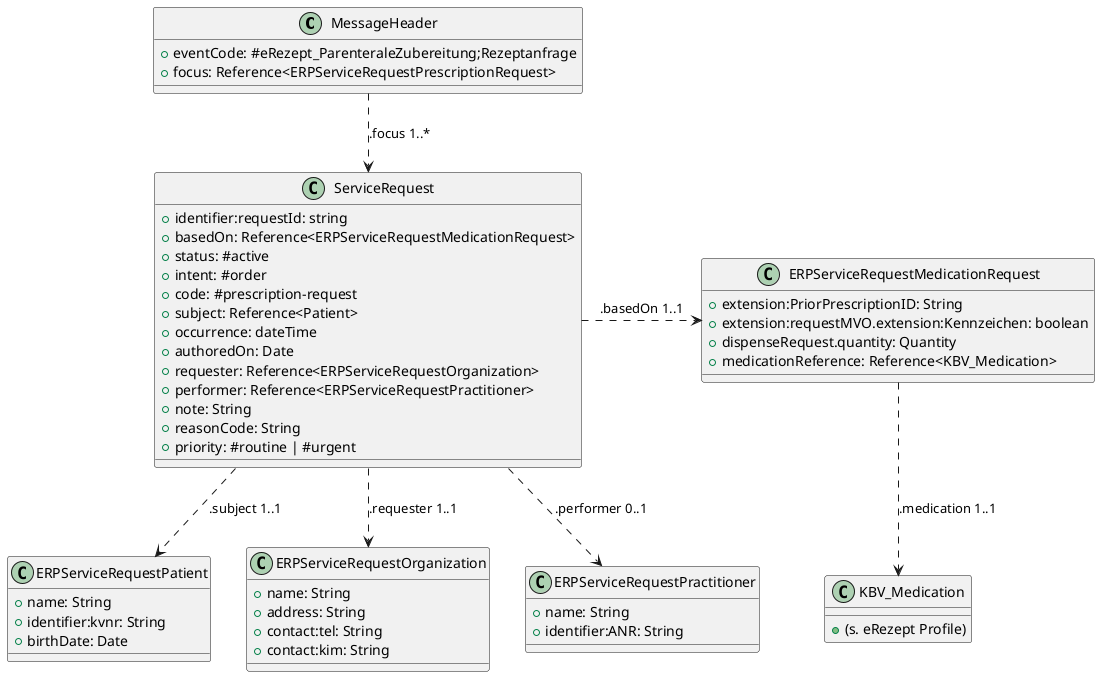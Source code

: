 @startuml "Zyto_PrescriptionRequest_Class"
!define RECTANGLE class

RECTANGLE "MessageHeader" as MH {
    +eventCode: #eRezept_ParenteraleZubereitung;Rezeptanfrage
    +focus: Reference<ERPServiceRequestPrescriptionRequest>
}


RECTANGLE "ServiceRequest" as SR {
    +identifier:requestId: string
    +basedOn: Reference<ERPServiceRequestMedicationRequest>
    +status: #active
    +intent: #order
    +code: #prescription-request
    +subject: Reference<Patient>
    +occurrence: dateTime
    +authoredOn: Date
    +requester: Reference<ERPServiceRequestOrganization>
    +performer: Reference<ERPServiceRequestPractitioner>
    +note: String
    +reasonCode: String
    +priority: #routine | #urgent
}

RECTANGLE "ERPServiceRequestMedicationRequest" as MR {
    +extension:PriorPrescriptionID: String
    +extension:requestMVO.extension:Kennzeichen: boolean
    +dispenseRequest.quantity: Quantity
    +medicationReference: Reference<KBV_Medication>
}

RECTANGLE "KBV_Medication" as MED {
    +(s. eRezept Profile)
}

RECTANGLE "ERPServiceRequestPatient" as P {
    +name: String
    +identifier:kvnr: String
    +birthDate: Date
}

RECTANGLE "ERPServiceRequestOrganization" as O {
    +name: String
    +address: String
    +contact:tel: String
    +contact:kim: String
}

RECTANGLE "ERPServiceRequestPractitioner" as PR {
    +name: String
    +identifier:ANR: String
}

MH .down.> SR : .focus 1..*
SR .down.> P : .subject 1..1
SR .right.> MR : .basedOn 1..1
MR .down.> MED : .medication 1..1
SR .down.> O : .requester 1..1
SR .down.> PR : .performer 0..1
@enduml
